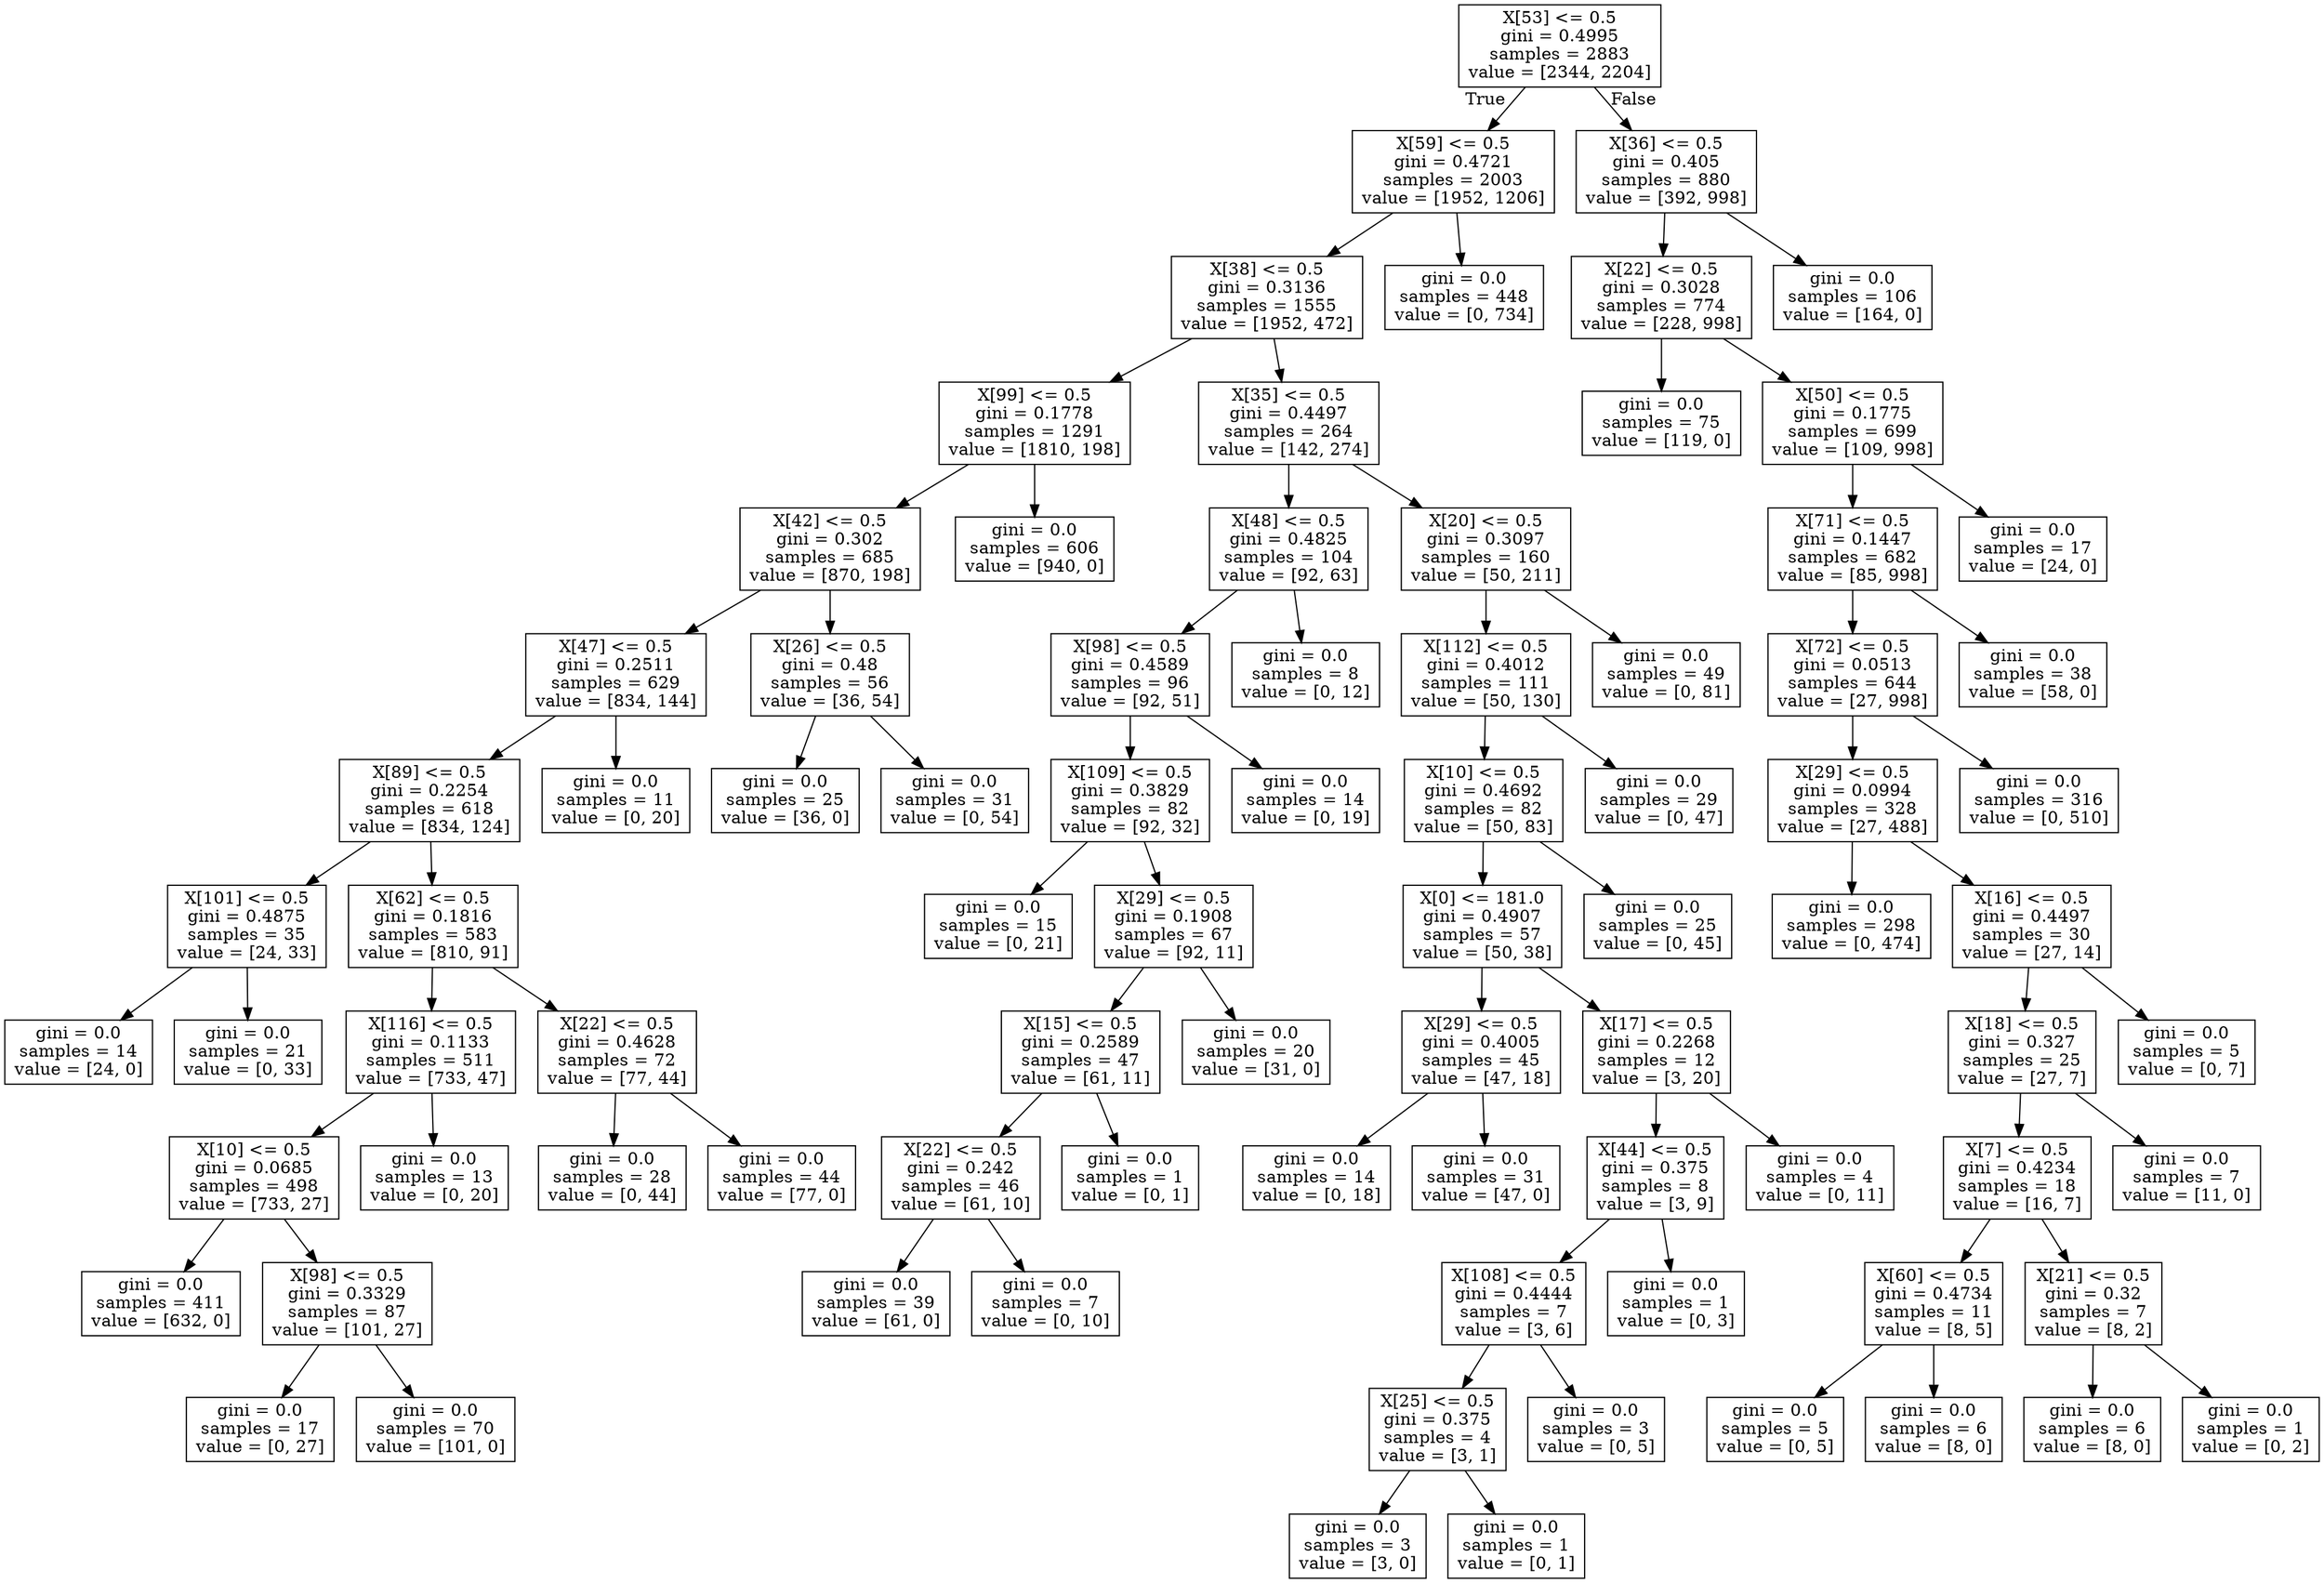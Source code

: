 digraph Tree {
node [shape=box] ;
0 [label="X[53] <= 0.5\ngini = 0.4995\nsamples = 2883\nvalue = [2344, 2204]"] ;
1 [label="X[59] <= 0.5\ngini = 0.4721\nsamples = 2003\nvalue = [1952, 1206]"] ;
0 -> 1 [labeldistance=2.5, labelangle=45, headlabel="True"] ;
2 [label="X[38] <= 0.5\ngini = 0.3136\nsamples = 1555\nvalue = [1952, 472]"] ;
1 -> 2 ;
3 [label="X[99] <= 0.5\ngini = 0.1778\nsamples = 1291\nvalue = [1810, 198]"] ;
2 -> 3 ;
4 [label="X[42] <= 0.5\ngini = 0.302\nsamples = 685\nvalue = [870, 198]"] ;
3 -> 4 ;
5 [label="X[47] <= 0.5\ngini = 0.2511\nsamples = 629\nvalue = [834, 144]"] ;
4 -> 5 ;
6 [label="X[89] <= 0.5\ngini = 0.2254\nsamples = 618\nvalue = [834, 124]"] ;
5 -> 6 ;
7 [label="X[101] <= 0.5\ngini = 0.4875\nsamples = 35\nvalue = [24, 33]"] ;
6 -> 7 ;
8 [label="gini = 0.0\nsamples = 14\nvalue = [24, 0]"] ;
7 -> 8 ;
9 [label="gini = 0.0\nsamples = 21\nvalue = [0, 33]"] ;
7 -> 9 ;
10 [label="X[62] <= 0.5\ngini = 0.1816\nsamples = 583\nvalue = [810, 91]"] ;
6 -> 10 ;
11 [label="X[116] <= 0.5\ngini = 0.1133\nsamples = 511\nvalue = [733, 47]"] ;
10 -> 11 ;
12 [label="X[10] <= 0.5\ngini = 0.0685\nsamples = 498\nvalue = [733, 27]"] ;
11 -> 12 ;
13 [label="gini = 0.0\nsamples = 411\nvalue = [632, 0]"] ;
12 -> 13 ;
14 [label="X[98] <= 0.5\ngini = 0.3329\nsamples = 87\nvalue = [101, 27]"] ;
12 -> 14 ;
15 [label="gini = 0.0\nsamples = 17\nvalue = [0, 27]"] ;
14 -> 15 ;
16 [label="gini = 0.0\nsamples = 70\nvalue = [101, 0]"] ;
14 -> 16 ;
17 [label="gini = 0.0\nsamples = 13\nvalue = [0, 20]"] ;
11 -> 17 ;
18 [label="X[22] <= 0.5\ngini = 0.4628\nsamples = 72\nvalue = [77, 44]"] ;
10 -> 18 ;
19 [label="gini = 0.0\nsamples = 28\nvalue = [0, 44]"] ;
18 -> 19 ;
20 [label="gini = 0.0\nsamples = 44\nvalue = [77, 0]"] ;
18 -> 20 ;
21 [label="gini = 0.0\nsamples = 11\nvalue = [0, 20]"] ;
5 -> 21 ;
22 [label="X[26] <= 0.5\ngini = 0.48\nsamples = 56\nvalue = [36, 54]"] ;
4 -> 22 ;
23 [label="gini = 0.0\nsamples = 25\nvalue = [36, 0]"] ;
22 -> 23 ;
24 [label="gini = 0.0\nsamples = 31\nvalue = [0, 54]"] ;
22 -> 24 ;
25 [label="gini = 0.0\nsamples = 606\nvalue = [940, 0]"] ;
3 -> 25 ;
26 [label="X[35] <= 0.5\ngini = 0.4497\nsamples = 264\nvalue = [142, 274]"] ;
2 -> 26 ;
27 [label="X[48] <= 0.5\ngini = 0.4825\nsamples = 104\nvalue = [92, 63]"] ;
26 -> 27 ;
28 [label="X[98] <= 0.5\ngini = 0.4589\nsamples = 96\nvalue = [92, 51]"] ;
27 -> 28 ;
29 [label="X[109] <= 0.5\ngini = 0.3829\nsamples = 82\nvalue = [92, 32]"] ;
28 -> 29 ;
30 [label="gini = 0.0\nsamples = 15\nvalue = [0, 21]"] ;
29 -> 30 ;
31 [label="X[29] <= 0.5\ngini = 0.1908\nsamples = 67\nvalue = [92, 11]"] ;
29 -> 31 ;
32 [label="X[15] <= 0.5\ngini = 0.2589\nsamples = 47\nvalue = [61, 11]"] ;
31 -> 32 ;
33 [label="X[22] <= 0.5\ngini = 0.242\nsamples = 46\nvalue = [61, 10]"] ;
32 -> 33 ;
34 [label="gini = 0.0\nsamples = 39\nvalue = [61, 0]"] ;
33 -> 34 ;
35 [label="gini = 0.0\nsamples = 7\nvalue = [0, 10]"] ;
33 -> 35 ;
36 [label="gini = 0.0\nsamples = 1\nvalue = [0, 1]"] ;
32 -> 36 ;
37 [label="gini = 0.0\nsamples = 20\nvalue = [31, 0]"] ;
31 -> 37 ;
38 [label="gini = 0.0\nsamples = 14\nvalue = [0, 19]"] ;
28 -> 38 ;
39 [label="gini = 0.0\nsamples = 8\nvalue = [0, 12]"] ;
27 -> 39 ;
40 [label="X[20] <= 0.5\ngini = 0.3097\nsamples = 160\nvalue = [50, 211]"] ;
26 -> 40 ;
41 [label="X[112] <= 0.5\ngini = 0.4012\nsamples = 111\nvalue = [50, 130]"] ;
40 -> 41 ;
42 [label="X[10] <= 0.5\ngini = 0.4692\nsamples = 82\nvalue = [50, 83]"] ;
41 -> 42 ;
43 [label="X[0] <= 181.0\ngini = 0.4907\nsamples = 57\nvalue = [50, 38]"] ;
42 -> 43 ;
44 [label="X[29] <= 0.5\ngini = 0.4005\nsamples = 45\nvalue = [47, 18]"] ;
43 -> 44 ;
45 [label="gini = 0.0\nsamples = 14\nvalue = [0, 18]"] ;
44 -> 45 ;
46 [label="gini = 0.0\nsamples = 31\nvalue = [47, 0]"] ;
44 -> 46 ;
47 [label="X[17] <= 0.5\ngini = 0.2268\nsamples = 12\nvalue = [3, 20]"] ;
43 -> 47 ;
48 [label="X[44] <= 0.5\ngini = 0.375\nsamples = 8\nvalue = [3, 9]"] ;
47 -> 48 ;
49 [label="X[108] <= 0.5\ngini = 0.4444\nsamples = 7\nvalue = [3, 6]"] ;
48 -> 49 ;
50 [label="X[25] <= 0.5\ngini = 0.375\nsamples = 4\nvalue = [3, 1]"] ;
49 -> 50 ;
51 [label="gini = 0.0\nsamples = 3\nvalue = [3, 0]"] ;
50 -> 51 ;
52 [label="gini = 0.0\nsamples = 1\nvalue = [0, 1]"] ;
50 -> 52 ;
53 [label="gini = 0.0\nsamples = 3\nvalue = [0, 5]"] ;
49 -> 53 ;
54 [label="gini = 0.0\nsamples = 1\nvalue = [0, 3]"] ;
48 -> 54 ;
55 [label="gini = 0.0\nsamples = 4\nvalue = [0, 11]"] ;
47 -> 55 ;
56 [label="gini = 0.0\nsamples = 25\nvalue = [0, 45]"] ;
42 -> 56 ;
57 [label="gini = 0.0\nsamples = 29\nvalue = [0, 47]"] ;
41 -> 57 ;
58 [label="gini = 0.0\nsamples = 49\nvalue = [0, 81]"] ;
40 -> 58 ;
59 [label="gini = 0.0\nsamples = 448\nvalue = [0, 734]"] ;
1 -> 59 ;
60 [label="X[36] <= 0.5\ngini = 0.405\nsamples = 880\nvalue = [392, 998]"] ;
0 -> 60 [labeldistance=2.5, labelangle=-45, headlabel="False"] ;
61 [label="X[22] <= 0.5\ngini = 0.3028\nsamples = 774\nvalue = [228, 998]"] ;
60 -> 61 ;
62 [label="gini = 0.0\nsamples = 75\nvalue = [119, 0]"] ;
61 -> 62 ;
63 [label="X[50] <= 0.5\ngini = 0.1775\nsamples = 699\nvalue = [109, 998]"] ;
61 -> 63 ;
64 [label="X[71] <= 0.5\ngini = 0.1447\nsamples = 682\nvalue = [85, 998]"] ;
63 -> 64 ;
65 [label="X[72] <= 0.5\ngini = 0.0513\nsamples = 644\nvalue = [27, 998]"] ;
64 -> 65 ;
66 [label="X[29] <= 0.5\ngini = 0.0994\nsamples = 328\nvalue = [27, 488]"] ;
65 -> 66 ;
67 [label="gini = 0.0\nsamples = 298\nvalue = [0, 474]"] ;
66 -> 67 ;
68 [label="X[16] <= 0.5\ngini = 0.4497\nsamples = 30\nvalue = [27, 14]"] ;
66 -> 68 ;
69 [label="X[18] <= 0.5\ngini = 0.327\nsamples = 25\nvalue = [27, 7]"] ;
68 -> 69 ;
70 [label="X[7] <= 0.5\ngini = 0.4234\nsamples = 18\nvalue = [16, 7]"] ;
69 -> 70 ;
71 [label="X[60] <= 0.5\ngini = 0.4734\nsamples = 11\nvalue = [8, 5]"] ;
70 -> 71 ;
72 [label="gini = 0.0\nsamples = 5\nvalue = [0, 5]"] ;
71 -> 72 ;
73 [label="gini = 0.0\nsamples = 6\nvalue = [8, 0]"] ;
71 -> 73 ;
74 [label="X[21] <= 0.5\ngini = 0.32\nsamples = 7\nvalue = [8, 2]"] ;
70 -> 74 ;
75 [label="gini = 0.0\nsamples = 6\nvalue = [8, 0]"] ;
74 -> 75 ;
76 [label="gini = 0.0\nsamples = 1\nvalue = [0, 2]"] ;
74 -> 76 ;
77 [label="gini = 0.0\nsamples = 7\nvalue = [11, 0]"] ;
69 -> 77 ;
78 [label="gini = 0.0\nsamples = 5\nvalue = [0, 7]"] ;
68 -> 78 ;
79 [label="gini = 0.0\nsamples = 316\nvalue = [0, 510]"] ;
65 -> 79 ;
80 [label="gini = 0.0\nsamples = 38\nvalue = [58, 0]"] ;
64 -> 80 ;
81 [label="gini = 0.0\nsamples = 17\nvalue = [24, 0]"] ;
63 -> 81 ;
82 [label="gini = 0.0\nsamples = 106\nvalue = [164, 0]"] ;
60 -> 82 ;
}